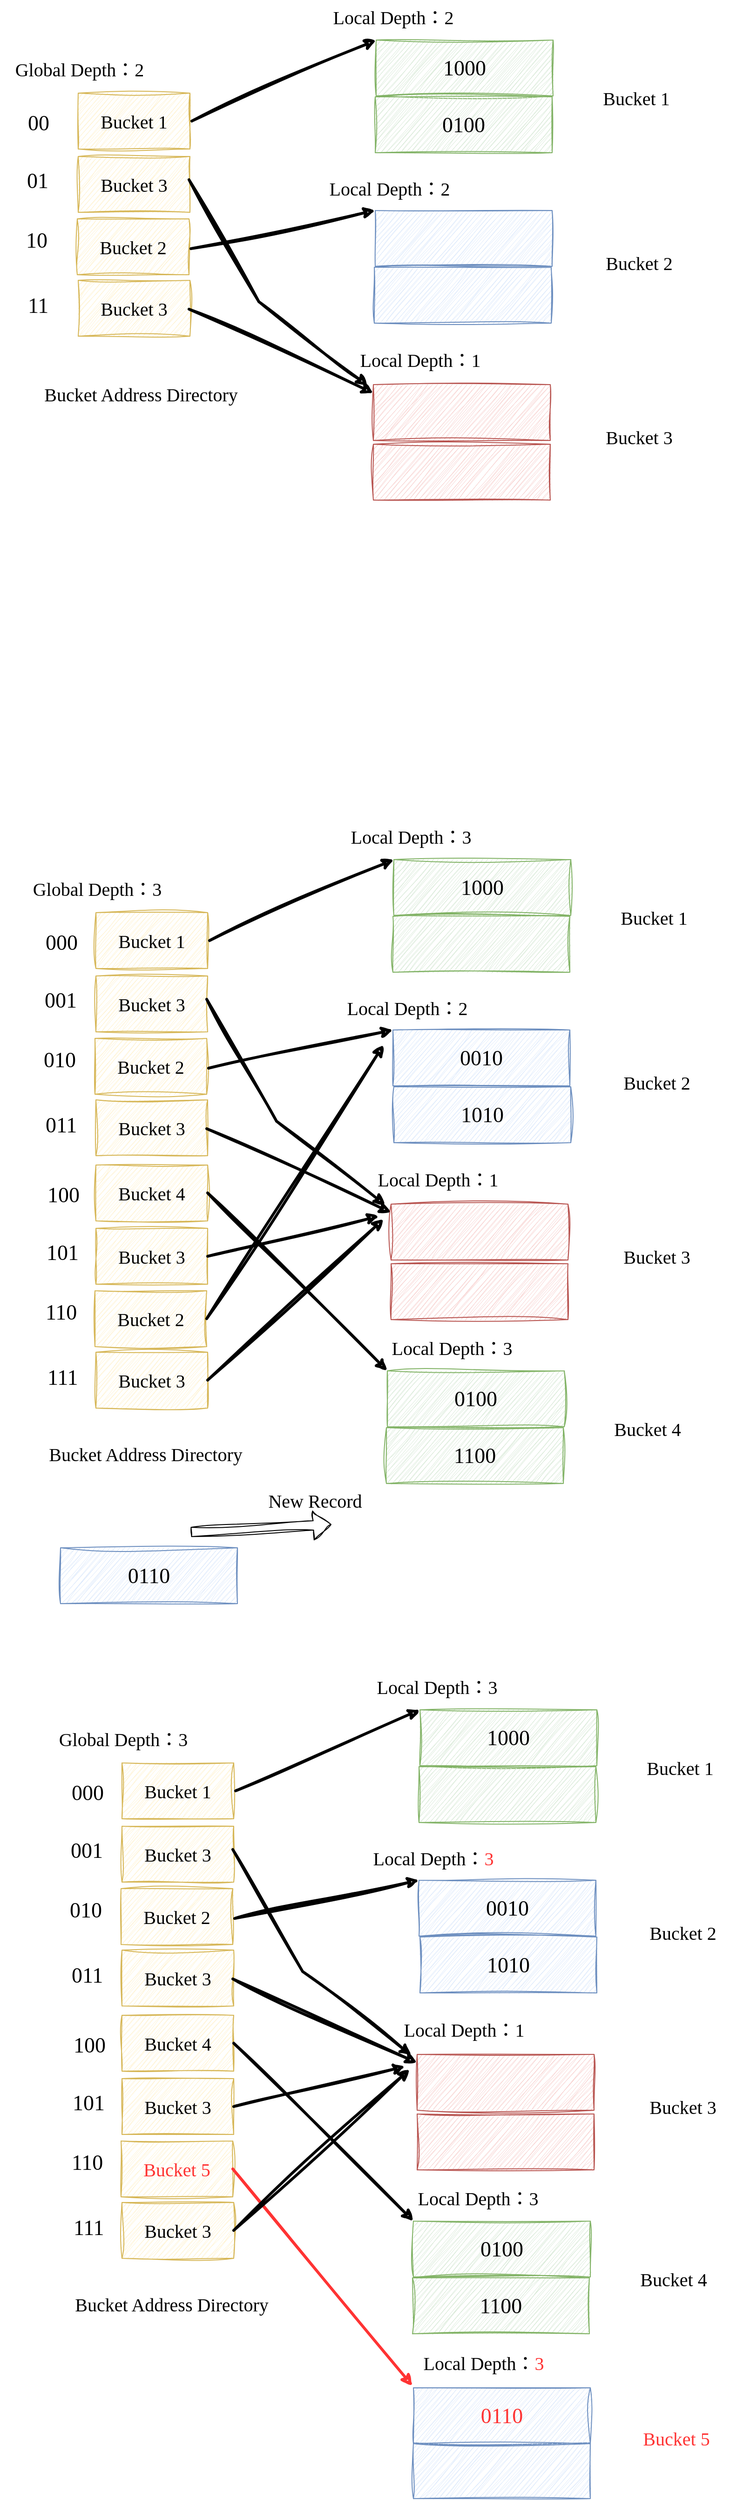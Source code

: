<mxfile version="22.0.8" type="github">
  <diagram name="第 1 页" id="Q8duIhHhUfBPON7KNC7M">
    <mxGraphModel dx="2009" dy="2308" grid="0" gridSize="10" guides="0" tooltips="1" connect="1" arrows="1" fold="1" page="0" pageScale="1" pageWidth="827" pageHeight="1169" math="0" shadow="0">
      <root>
        <mxCell id="0" />
        <mxCell id="1" parent="0" />
        <mxCell id="cExm4EOuze4kh879jA_V-1" value="Bucket 1" style="rounded=0;whiteSpace=wrap;html=1;sketch=1;curveFitting=1;jiggle=2;fontFamily=Comic Sans MS;fillColor=#fff2cc;strokeColor=#d6b656;fontSize=20;" parent="1" vertex="1">
          <mxGeometry x="-701" y="-99" width="120" height="60" as="geometry" />
        </mxCell>
        <mxCell id="cExm4EOuze4kh879jA_V-2" value="Bucket 3" style="rounded=0;whiteSpace=wrap;html=1;sketch=1;curveFitting=1;jiggle=2;fontFamily=Comic Sans MS;fillColor=#fff2cc;strokeColor=#d6b656;fontSize=20;" parent="1" vertex="1">
          <mxGeometry x="-701" y="-31" width="120" height="60" as="geometry" />
        </mxCell>
        <mxCell id="cExm4EOuze4kh879jA_V-3" value="Bucket 2" style="rounded=0;whiteSpace=wrap;html=1;sketch=1;curveFitting=1;jiggle=2;fontFamily=Comic Sans MS;fillColor=#fff2cc;strokeColor=#d6b656;fontSize=20;" parent="1" vertex="1">
          <mxGeometry x="-702" y="36" width="120" height="60" as="geometry" />
        </mxCell>
        <mxCell id="cExm4EOuze4kh879jA_V-7" value="Bucket 3" style="rounded=0;whiteSpace=wrap;html=1;sketch=1;curveFitting=1;jiggle=2;fontFamily=Comic Sans MS;fillColor=#fff2cc;strokeColor=#d6b656;fontSize=20;" parent="1" vertex="1">
          <mxGeometry x="-701" y="102" width="120" height="60" as="geometry" />
        </mxCell>
        <mxCell id="cExm4EOuze4kh879jA_V-8" value="&lt;span style=&quot;font-size: 23px;&quot;&gt;1000&lt;/span&gt;" style="rounded=0;whiteSpace=wrap;html=1;sketch=1;curveFitting=1;jiggle=2;fontFamily=Comic Sans MS;fillColor=#d5e8d4;strokeColor=#82b366;" parent="1" vertex="1">
          <mxGeometry x="-381" y="-156" width="190" height="60" as="geometry" />
        </mxCell>
        <mxCell id="cExm4EOuze4kh879jA_V-9" value="" style="rounded=0;whiteSpace=wrap;html=1;sketch=1;curveFitting=1;jiggle=2;fontFamily=Comic Sans MS;fillColor=#f8cecc;strokeColor=#b85450;" parent="1" vertex="1">
          <mxGeometry x="-384" y="214" width="190" height="60" as="geometry" />
        </mxCell>
        <mxCell id="cExm4EOuze4kh879jA_V-10" value="" style="rounded=0;whiteSpace=wrap;html=1;sketch=1;curveFitting=1;jiggle=2;fontFamily=Comic Sans MS;fillColor=#d5e8d4;strokeColor=#82b366;" parent="1" vertex="1">
          <mxGeometry x="-382" y="-95" width="190" height="60" as="geometry" />
        </mxCell>
        <mxCell id="cExm4EOuze4kh879jA_V-12" value="&lt;font style=&quot;font-size: 23px;&quot;&gt;0010&lt;/font&gt;" style="rounded=0;whiteSpace=wrap;html=1;sketch=1;curveFitting=1;jiggle=2;fontFamily=Comic Sans MS;fillColor=#dae8fc;strokeColor=#6c8ebf;fontSize=23;" parent="1" vertex="1">
          <mxGeometry x="-382" y="27" width="190" height="60" as="geometry" />
        </mxCell>
        <mxCell id="cExm4EOuze4kh879jA_V-13" value="1010" style="rounded=0;whiteSpace=wrap;html=1;sketch=1;curveFitting=1;jiggle=2;fontFamily=Comic Sans MS;fillColor=#dae8fc;strokeColor=#6c8ebf;fontSize=23;" parent="1" vertex="1">
          <mxGeometry x="-381" y="88" width="190" height="60" as="geometry" />
        </mxCell>
        <mxCell id="Nz6cZ3UgfN3enogNb3HP-1" value="&lt;font style=&quot;font-size: 20px;&quot;&gt;Global Depth：3&lt;/font&gt;" style="text;html=1;align=center;verticalAlign=middle;resizable=0;points=[];autosize=1;strokeColor=none;fillColor=none;fontFamily=Comic Sans MS;" vertex="1" parent="1">
          <mxGeometry x="-785" y="-143" width="170" height="36" as="geometry" />
        </mxCell>
        <mxCell id="Nz6cZ3UgfN3enogNb3HP-2" value="" style="rounded=0;whiteSpace=wrap;html=1;sketch=1;curveFitting=1;jiggle=2;fontFamily=Comic Sans MS;fillColor=#f8cecc;strokeColor=#b85450;" vertex="1" parent="1">
          <mxGeometry x="-384" y="278" width="190" height="60" as="geometry" />
        </mxCell>
        <mxCell id="Nz6cZ3UgfN3enogNb3HP-3" value="&lt;font style=&quot;font-size: 20px;&quot;&gt;Local Depth：3&lt;/font&gt;" style="text;html=1;align=center;verticalAlign=middle;resizable=0;points=[];autosize=1;strokeColor=none;fillColor=none;fontFamily=Comic Sans MS;" vertex="1" parent="1">
          <mxGeometry x="-444" y="-199" width="161" height="36" as="geometry" />
        </mxCell>
        <mxCell id="Nz6cZ3UgfN3enogNb3HP-4" value="&lt;font style=&quot;font-size: 20px;&quot;&gt;Local Depth：2&lt;/font&gt;" style="text;html=1;align=center;verticalAlign=middle;resizable=0;points=[];autosize=1;strokeColor=none;fillColor=none;fontFamily=Comic Sans MS;" vertex="1" parent="1">
          <mxGeometry x="-448" y="-15" width="161" height="36" as="geometry" />
        </mxCell>
        <mxCell id="Nz6cZ3UgfN3enogNb3HP-5" value="&lt;font style=&quot;font-size: 20px;&quot;&gt;Local Depth：1&lt;/font&gt;" style="text;html=1;align=center;verticalAlign=middle;resizable=0;points=[];autosize=1;strokeColor=none;fillColor=none;fontFamily=Comic Sans MS;" vertex="1" parent="1">
          <mxGeometry x="-413" y="169" width="158" height="36" as="geometry" />
        </mxCell>
        <mxCell id="Nz6cZ3UgfN3enogNb3HP-6" value="" style="endArrow=classic;html=1;rounded=0;sketch=1;curveFitting=1;jiggle=2;entryX=0;entryY=0;entryDx=0;entryDy=0;strokeWidth=3;" edge="1" parent="1" target="cExm4EOuze4kh879jA_V-8">
          <mxGeometry width="50" height="50" relative="1" as="geometry">
            <mxPoint x="-579" y="-69" as="sourcePoint" />
            <mxPoint x="-430" y="-125" as="targetPoint" />
          </mxGeometry>
        </mxCell>
        <mxCell id="Nz6cZ3UgfN3enogNb3HP-7" value="" style="endArrow=classic;html=1;rounded=0;sketch=1;curveFitting=1;jiggle=2;entryX=-0.032;entryY=0.017;entryDx=0;entryDy=0;strokeWidth=3;entryPerimeter=0;" edge="1" parent="1" target="cExm4EOuze4kh879jA_V-9">
          <mxGeometry width="50" height="50" relative="1" as="geometry">
            <mxPoint x="-582" y="-6" as="sourcePoint" />
            <mxPoint x="-384" y="-93" as="targetPoint" />
            <Array as="points">
              <mxPoint x="-507" y="125" />
            </Array>
          </mxGeometry>
        </mxCell>
        <mxCell id="Nz6cZ3UgfN3enogNb3HP-9" value="" style="endArrow=classic;html=1;rounded=0;sketch=1;curveFitting=1;jiggle=2;entryX=0;entryY=0;entryDx=0;entryDy=0;strokeWidth=3;" edge="1" parent="1" target="cExm4EOuze4kh879jA_V-12">
          <mxGeometry width="50" height="50" relative="1" as="geometry">
            <mxPoint x="-580" y="68" as="sourcePoint" />
            <mxPoint x="-382" y="-19" as="targetPoint" />
          </mxGeometry>
        </mxCell>
        <mxCell id="Nz6cZ3UgfN3enogNb3HP-10" value="" style="endArrow=classic;html=1;rounded=0;sketch=1;curveFitting=1;jiggle=2;strokeWidth=3;entryX=0;entryY=0.15;entryDx=0;entryDy=0;entryPerimeter=0;" edge="1" parent="1" target="cExm4EOuze4kh879jA_V-9">
          <mxGeometry width="50" height="50" relative="1" as="geometry">
            <mxPoint x="-582" y="133" as="sourcePoint" />
            <mxPoint x="-402" y="223" as="targetPoint" />
          </mxGeometry>
        </mxCell>
        <mxCell id="Nz6cZ3UgfN3enogNb3HP-11" value="&lt;font style=&quot;font-size: 20px;&quot;&gt;Bucket 1&lt;/font&gt;" style="text;html=1;align=center;verticalAlign=middle;resizable=0;points=[];autosize=1;strokeColor=none;fillColor=none;fontFamily=Comic Sans MS;" vertex="1" parent="1">
          <mxGeometry x="-151" y="-112" width="97" height="36" as="geometry" />
        </mxCell>
        <mxCell id="Nz6cZ3UgfN3enogNb3HP-12" value="&lt;font style=&quot;font-size: 20px;&quot;&gt;Bucket 2&lt;/font&gt;" style="text;html=1;align=center;verticalAlign=middle;resizable=0;points=[];autosize=1;strokeColor=none;fillColor=none;fontFamily=Comic Sans MS;" vertex="1" parent="1">
          <mxGeometry x="-150" y="65" width="101" height="36" as="geometry" />
        </mxCell>
        <mxCell id="Nz6cZ3UgfN3enogNb3HP-13" value="&lt;font style=&quot;font-size: 20px;&quot;&gt;Bucket 3&lt;/font&gt;" style="text;html=1;align=center;verticalAlign=middle;resizable=0;points=[];autosize=1;strokeColor=none;fillColor=none;fontFamily=Comic Sans MS;" vertex="1" parent="1">
          <mxGeometry x="-150" y="252" width="101" height="36" as="geometry" />
        </mxCell>
        <mxCell id="Nz6cZ3UgfN3enogNb3HP-14" value="&lt;font style=&quot;font-size: 20px;&quot;&gt;Bucket Address Directory&lt;/font&gt;" style="text;html=1;align=center;verticalAlign=middle;resizable=0;points=[];autosize=1;strokeColor=none;fillColor=none;fontFamily=Comic Sans MS;" vertex="1" parent="1">
          <mxGeometry x="-780" y="464" width="263" height="36" as="geometry" />
        </mxCell>
        <mxCell id="Nz6cZ3UgfN3enogNb3HP-16" value="&lt;span style=&quot;color: rgb(0, 0, 0); font-family: &amp;quot;Comic Sans MS&amp;quot;; font-size: 23px; font-style: normal; font-variant-ligatures: normal; font-variant-caps: normal; font-weight: 400; letter-spacing: normal; orphans: 2; text-align: center; text-indent: 0px; text-transform: none; widows: 2; word-spacing: 0px; -webkit-text-stroke-width: 0px; background-color: rgb(255, 255, 255); text-decoration-thickness: initial; text-decoration-style: initial; text-decoration-color: initial; float: none; display: inline !important;&quot;&gt;000&lt;/span&gt;" style="text;whiteSpace=wrap;html=1;" vertex="1" parent="1">
          <mxGeometry x="-757" y="-87" width="56" height="50" as="geometry" />
        </mxCell>
        <mxCell id="Nz6cZ3UgfN3enogNb3HP-17" value="&lt;span style=&quot;color: rgb(0, 0, 0); font-family: &amp;quot;Comic Sans MS&amp;quot;; font-size: 23px; font-style: normal; font-variant-ligatures: normal; font-variant-caps: normal; font-weight: 400; letter-spacing: normal; orphans: 2; text-align: center; text-indent: 0px; text-transform: none; widows: 2; word-spacing: 0px; -webkit-text-stroke-width: 0px; background-color: rgb(255, 255, 255); text-decoration-thickness: initial; text-decoration-style: initial; text-decoration-color: initial; float: none; display: inline !important;&quot;&gt;001&lt;/span&gt;" style="text;whiteSpace=wrap;html=1;" vertex="1" parent="1">
          <mxGeometry x="-758" y="-25" width="52" height="50" as="geometry" />
        </mxCell>
        <mxCell id="Nz6cZ3UgfN3enogNb3HP-18" value="&lt;span style=&quot;color: rgb(0, 0, 0); font-family: &amp;quot;Comic Sans MS&amp;quot;; font-size: 23px; font-style: normal; font-variant-ligatures: normal; font-variant-caps: normal; font-weight: 400; letter-spacing: normal; orphans: 2; text-align: center; text-indent: 0px; text-transform: none; widows: 2; word-spacing: 0px; -webkit-text-stroke-width: 0px; background-color: rgb(255, 255, 255); text-decoration-thickness: initial; text-decoration-style: initial; text-decoration-color: initial; float: none; display: inline !important;&quot;&gt;010&lt;/span&gt;" style="text;whiteSpace=wrap;html=1;" vertex="1" parent="1">
          <mxGeometry x="-759" y="39" width="52" height="50" as="geometry" />
        </mxCell>
        <mxCell id="Nz6cZ3UgfN3enogNb3HP-19" value="&lt;span style=&quot;color: rgb(0, 0, 0); font-family: &amp;quot;Comic Sans MS&amp;quot;; font-size: 23px; font-style: normal; font-variant-ligatures: normal; font-variant-caps: normal; font-weight: 400; letter-spacing: normal; orphans: 2; text-align: center; text-indent: 0px; text-transform: none; widows: 2; word-spacing: 0px; -webkit-text-stroke-width: 0px; background-color: rgb(255, 255, 255); text-decoration-thickness: initial; text-decoration-style: initial; text-decoration-color: initial; float: none; display: inline !important;&quot;&gt;011&lt;/span&gt;" style="text;whiteSpace=wrap;html=1;" vertex="1" parent="1">
          <mxGeometry x="-757" y="109" width="49" height="50" as="geometry" />
        </mxCell>
        <mxCell id="Nz6cZ3UgfN3enogNb3HP-21" value="Bucket 4" style="rounded=0;whiteSpace=wrap;html=1;sketch=1;curveFitting=1;jiggle=2;fontFamily=Comic Sans MS;fillColor=#fff2cc;strokeColor=#d6b656;fontSize=20;" vertex="1" parent="1">
          <mxGeometry x="-701" y="172" width="120" height="60" as="geometry" />
        </mxCell>
        <mxCell id="Nz6cZ3UgfN3enogNb3HP-22" value="Bucket 3" style="rounded=0;whiteSpace=wrap;html=1;sketch=1;curveFitting=1;jiggle=2;fontFamily=Comic Sans MS;fillColor=#fff2cc;strokeColor=#d6b656;fontSize=20;" vertex="1" parent="1">
          <mxGeometry x="-701" y="240" width="120" height="60" as="geometry" />
        </mxCell>
        <mxCell id="Nz6cZ3UgfN3enogNb3HP-23" value="Bucket 2" style="rounded=0;whiteSpace=wrap;html=1;sketch=1;curveFitting=1;jiggle=2;fontFamily=Comic Sans MS;fillColor=#fff2cc;strokeColor=#d6b656;fontSize=20;" vertex="1" parent="1">
          <mxGeometry x="-702" y="307" width="120" height="60" as="geometry" />
        </mxCell>
        <mxCell id="Nz6cZ3UgfN3enogNb3HP-24" value="Bucket 3" style="rounded=0;whiteSpace=wrap;html=1;sketch=1;curveFitting=1;jiggle=2;fontFamily=Comic Sans MS;fillColor=#fff2cc;strokeColor=#d6b656;fontSize=20;" vertex="1" parent="1">
          <mxGeometry x="-701" y="373" width="120" height="60" as="geometry" />
        </mxCell>
        <mxCell id="Nz6cZ3UgfN3enogNb3HP-25" value="&lt;span style=&quot;color: rgb(0, 0, 0); font-family: &amp;quot;Comic Sans MS&amp;quot;; font-size: 23px; font-style: normal; font-variant-ligatures: normal; font-variant-caps: normal; font-weight: 400; letter-spacing: normal; orphans: 2; text-align: center; text-indent: 0px; text-transform: none; widows: 2; word-spacing: 0px; -webkit-text-stroke-width: 0px; background-color: rgb(255, 255, 255); text-decoration-thickness: initial; text-decoration-style: initial; text-decoration-color: initial; float: none; display: inline !important;&quot;&gt;100&lt;/span&gt;" style="text;whiteSpace=wrap;html=1;" vertex="1" parent="1">
          <mxGeometry x="-755" y="184" width="56" height="50" as="geometry" />
        </mxCell>
        <mxCell id="Nz6cZ3UgfN3enogNb3HP-26" value="&lt;span style=&quot;color: rgb(0, 0, 0); font-family: &amp;quot;Comic Sans MS&amp;quot;; font-size: 23px; font-style: normal; font-variant-ligatures: normal; font-variant-caps: normal; font-weight: 400; letter-spacing: normal; orphans: 2; text-align: center; text-indent: 0px; text-transform: none; widows: 2; word-spacing: 0px; -webkit-text-stroke-width: 0px; background-color: rgb(255, 255, 255); text-decoration-thickness: initial; text-decoration-style: initial; text-decoration-color: initial; float: none; display: inline !important;&quot;&gt;101&lt;/span&gt;" style="text;whiteSpace=wrap;html=1;" vertex="1" parent="1">
          <mxGeometry x="-756" y="246" width="52" height="50" as="geometry" />
        </mxCell>
        <mxCell id="Nz6cZ3UgfN3enogNb3HP-27" value="&lt;span style=&quot;color: rgb(0, 0, 0); font-family: &amp;quot;Comic Sans MS&amp;quot;; font-size: 23px; font-style: normal; font-variant-ligatures: normal; font-variant-caps: normal; font-weight: 400; letter-spacing: normal; orphans: 2; text-align: center; text-indent: 0px; text-transform: none; widows: 2; word-spacing: 0px; -webkit-text-stroke-width: 0px; background-color: rgb(255, 255, 255); text-decoration-thickness: initial; text-decoration-style: initial; text-decoration-color: initial; float: none; display: inline !important;&quot;&gt;110&lt;/span&gt;" style="text;whiteSpace=wrap;html=1;" vertex="1" parent="1">
          <mxGeometry x="-757" y="310" width="52" height="50" as="geometry" />
        </mxCell>
        <mxCell id="Nz6cZ3UgfN3enogNb3HP-28" value="&lt;span style=&quot;color: rgb(0, 0, 0); font-family: &amp;quot;Comic Sans MS&amp;quot;; font-size: 23px; font-style: normal; font-variant-ligatures: normal; font-variant-caps: normal; font-weight: 400; letter-spacing: normal; orphans: 2; text-align: center; text-indent: 0px; text-transform: none; widows: 2; word-spacing: 0px; -webkit-text-stroke-width: 0px; background-color: rgb(255, 255, 255); text-decoration-thickness: initial; text-decoration-style: initial; text-decoration-color: initial; float: none; display: inline !important;&quot;&gt;111&lt;/span&gt;" style="text;whiteSpace=wrap;html=1;" vertex="1" parent="1">
          <mxGeometry x="-755" y="380" width="49" height="50" as="geometry" />
        </mxCell>
        <mxCell id="Nz6cZ3UgfN3enogNb3HP-29" value="0100" style="rounded=0;whiteSpace=wrap;html=1;sketch=1;curveFitting=1;jiggle=2;fontFamily=Comic Sans MS;fillColor=#d5e8d4;strokeColor=#82b366;fontSize=23;" vertex="1" parent="1">
          <mxGeometry x="-388" y="393" width="190" height="60" as="geometry" />
        </mxCell>
        <mxCell id="Nz6cZ3UgfN3enogNb3HP-30" value="1100" style="rounded=0;whiteSpace=wrap;html=1;sketch=1;curveFitting=1;jiggle=2;fontFamily=Comic Sans MS;fillColor=#d5e8d4;strokeColor=#82b366;fontSize=23;" vertex="1" parent="1">
          <mxGeometry x="-389" y="454" width="190" height="60" as="geometry" />
        </mxCell>
        <mxCell id="Nz6cZ3UgfN3enogNb3HP-31" value="&lt;font style=&quot;font-size: 20px;&quot;&gt;Local Depth：3&lt;/font&gt;" style="text;html=1;align=center;verticalAlign=middle;resizable=0;points=[];autosize=1;strokeColor=none;fillColor=none;fontFamily=Comic Sans MS;" vertex="1" parent="1">
          <mxGeometry x="-400" y="350" width="161" height="36" as="geometry" />
        </mxCell>
        <mxCell id="Nz6cZ3UgfN3enogNb3HP-32" value="&lt;font style=&quot;font-size: 20px;&quot;&gt;Bucket 4&lt;/font&gt;" style="text;html=1;align=center;verticalAlign=middle;resizable=0;points=[];autosize=1;strokeColor=none;fillColor=none;fontFamily=Comic Sans MS;" vertex="1" parent="1">
          <mxGeometry x="-160" y="437" width="101" height="36" as="geometry" />
        </mxCell>
        <mxCell id="Nz6cZ3UgfN3enogNb3HP-33" value="" style="endArrow=classic;html=1;rounded=0;sketch=1;curveFitting=1;jiggle=2;strokeWidth=3;exitX=1;exitY=0.5;exitDx=0;exitDy=0;" edge="1" parent="1" source="Nz6cZ3UgfN3enogNb3HP-23">
          <mxGeometry width="50" height="50" relative="1" as="geometry">
            <mxPoint x="-570" y="78" as="sourcePoint" />
            <mxPoint x="-392" y="43" as="targetPoint" />
          </mxGeometry>
        </mxCell>
        <mxCell id="Nz6cZ3UgfN3enogNb3HP-34" value="" style="endArrow=classic;html=1;rounded=0;sketch=1;curveFitting=1;jiggle=2;strokeWidth=3;exitX=1;exitY=0.5;exitDx=0;exitDy=0;" edge="1" parent="1" source="Nz6cZ3UgfN3enogNb3HP-24">
          <mxGeometry width="50" height="50" relative="1" as="geometry">
            <mxPoint x="-572" y="143" as="sourcePoint" />
            <mxPoint x="-392" y="230" as="targetPoint" />
          </mxGeometry>
        </mxCell>
        <mxCell id="Nz6cZ3UgfN3enogNb3HP-35" value="" style="endArrow=classic;html=1;rounded=0;sketch=1;curveFitting=1;jiggle=2;strokeWidth=3;exitX=1;exitY=0.5;exitDx=0;exitDy=0;" edge="1" parent="1" source="Nz6cZ3UgfN3enogNb3HP-22">
          <mxGeometry width="50" height="50" relative="1" as="geometry">
            <mxPoint x="-572" y="143" as="sourcePoint" />
            <mxPoint x="-397" y="227" as="targetPoint" />
          </mxGeometry>
        </mxCell>
        <mxCell id="Nz6cZ3UgfN3enogNb3HP-36" value="" style="endArrow=classic;html=1;rounded=0;sketch=1;curveFitting=1;jiggle=2;strokeWidth=3;entryX=0;entryY=0;entryDx=0;entryDy=0;exitX=1;exitY=0.5;exitDx=0;exitDy=0;" edge="1" parent="1" source="Nz6cZ3UgfN3enogNb3HP-21" target="Nz6cZ3UgfN3enogNb3HP-29">
          <mxGeometry width="50" height="50" relative="1" as="geometry">
            <mxPoint x="-578" y="206" as="sourcePoint" />
            <mxPoint x="-380" y="296" as="targetPoint" />
          </mxGeometry>
        </mxCell>
        <mxCell id="Nz6cZ3UgfN3enogNb3HP-37" value="Bucket 1" style="rounded=0;whiteSpace=wrap;html=1;sketch=1;curveFitting=1;jiggle=2;fontFamily=Comic Sans MS;fillColor=#fff2cc;strokeColor=#d6b656;fontSize=20;" vertex="1" parent="1">
          <mxGeometry x="-720" y="-979" width="120" height="60" as="geometry" />
        </mxCell>
        <mxCell id="Nz6cZ3UgfN3enogNb3HP-38" value="Bucket 3" style="rounded=0;whiteSpace=wrap;html=1;sketch=1;curveFitting=1;jiggle=2;fontFamily=Comic Sans MS;fillColor=#fff2cc;strokeColor=#d6b656;fontSize=20;" vertex="1" parent="1">
          <mxGeometry x="-720" y="-911" width="120" height="60" as="geometry" />
        </mxCell>
        <mxCell id="Nz6cZ3UgfN3enogNb3HP-39" value="Bucket 2" style="rounded=0;whiteSpace=wrap;html=1;sketch=1;curveFitting=1;jiggle=2;fontFamily=Comic Sans MS;fillColor=#fff2cc;strokeColor=#d6b656;fontSize=20;" vertex="1" parent="1">
          <mxGeometry x="-721" y="-844" width="120" height="60" as="geometry" />
        </mxCell>
        <mxCell id="Nz6cZ3UgfN3enogNb3HP-40" value="Bucket 3" style="rounded=0;whiteSpace=wrap;html=1;sketch=1;curveFitting=1;jiggle=2;fontFamily=Comic Sans MS;fillColor=#fff2cc;strokeColor=#d6b656;fontSize=20;" vertex="1" parent="1">
          <mxGeometry x="-720" y="-778" width="120" height="60" as="geometry" />
        </mxCell>
        <mxCell id="Nz6cZ3UgfN3enogNb3HP-41" value="&lt;span style=&quot;font-size: 23px;&quot;&gt;1000&lt;/span&gt;" style="rounded=0;whiteSpace=wrap;html=1;sketch=1;curveFitting=1;jiggle=2;fontFamily=Comic Sans MS;fillColor=#d5e8d4;strokeColor=#82b366;" vertex="1" parent="1">
          <mxGeometry x="-400" y="-1036" width="190" height="60" as="geometry" />
        </mxCell>
        <mxCell id="Nz6cZ3UgfN3enogNb3HP-42" value="" style="rounded=0;whiteSpace=wrap;html=1;sketch=1;curveFitting=1;jiggle=2;fontFamily=Comic Sans MS;fillColor=#f8cecc;strokeColor=#b85450;" vertex="1" parent="1">
          <mxGeometry x="-403" y="-666" width="190" height="60" as="geometry" />
        </mxCell>
        <mxCell id="Nz6cZ3UgfN3enogNb3HP-43" value="&lt;font style=&quot;font-size: 23px;&quot;&gt;0100&lt;/font&gt;" style="rounded=0;whiteSpace=wrap;html=1;sketch=1;curveFitting=1;jiggle=2;fontFamily=Comic Sans MS;fillColor=#d5e8d4;strokeColor=#82b366;" vertex="1" parent="1">
          <mxGeometry x="-401" y="-975" width="190" height="60" as="geometry" />
        </mxCell>
        <mxCell id="Nz6cZ3UgfN3enogNb3HP-44" value="" style="rounded=0;whiteSpace=wrap;html=1;sketch=1;curveFitting=1;jiggle=2;fontFamily=Comic Sans MS;fillColor=#dae8fc;strokeColor=#6c8ebf;" vertex="1" parent="1">
          <mxGeometry x="-401" y="-853" width="190" height="60" as="geometry" />
        </mxCell>
        <mxCell id="Nz6cZ3UgfN3enogNb3HP-45" value="" style="rounded=0;whiteSpace=wrap;html=1;sketch=1;curveFitting=1;jiggle=2;fontFamily=Comic Sans MS;fillColor=#dae8fc;strokeColor=#6c8ebf;" vertex="1" parent="1">
          <mxGeometry x="-402" y="-792" width="190" height="60" as="geometry" />
        </mxCell>
        <mxCell id="Nz6cZ3UgfN3enogNb3HP-46" value="&lt;font style=&quot;font-size: 20px;&quot;&gt;Global Depth：2&lt;/font&gt;" style="text;html=1;align=center;verticalAlign=middle;resizable=0;points=[];autosize=1;strokeColor=none;fillColor=none;fontFamily=Comic Sans MS;" vertex="1" parent="1">
          <mxGeometry x="-804" y="-1023" width="170" height="36" as="geometry" />
        </mxCell>
        <mxCell id="Nz6cZ3UgfN3enogNb3HP-47" value="" style="rounded=0;whiteSpace=wrap;html=1;sketch=1;curveFitting=1;jiggle=2;fontFamily=Comic Sans MS;fillColor=#f8cecc;strokeColor=#b85450;" vertex="1" parent="1">
          <mxGeometry x="-403" y="-602" width="190" height="60" as="geometry" />
        </mxCell>
        <mxCell id="Nz6cZ3UgfN3enogNb3HP-48" value="&lt;font style=&quot;font-size: 20px;&quot;&gt;Local Depth：2&lt;/font&gt;" style="text;html=1;align=center;verticalAlign=middle;resizable=0;points=[];autosize=1;strokeColor=none;fillColor=none;fontFamily=Comic Sans MS;" vertex="1" parent="1">
          <mxGeometry x="-463" y="-1079" width="161" height="36" as="geometry" />
        </mxCell>
        <mxCell id="Nz6cZ3UgfN3enogNb3HP-49" value="&lt;font style=&quot;font-size: 20px;&quot;&gt;Local Depth：2&lt;/font&gt;" style="text;html=1;align=center;verticalAlign=middle;resizable=0;points=[];autosize=1;strokeColor=none;fillColor=none;fontFamily=Comic Sans MS;" vertex="1" parent="1">
          <mxGeometry x="-467" y="-895" width="161" height="36" as="geometry" />
        </mxCell>
        <mxCell id="Nz6cZ3UgfN3enogNb3HP-50" value="&lt;font style=&quot;font-size: 20px;&quot;&gt;Local Depth：1&lt;/font&gt;" style="text;html=1;align=center;verticalAlign=middle;resizable=0;points=[];autosize=1;strokeColor=none;fillColor=none;fontFamily=Comic Sans MS;" vertex="1" parent="1">
          <mxGeometry x="-432" y="-711" width="158" height="36" as="geometry" />
        </mxCell>
        <mxCell id="Nz6cZ3UgfN3enogNb3HP-51" value="" style="endArrow=classic;html=1;rounded=0;sketch=1;curveFitting=1;jiggle=2;entryX=0;entryY=0;entryDx=0;entryDy=0;strokeWidth=3;" edge="1" parent="1" target="Nz6cZ3UgfN3enogNb3HP-41">
          <mxGeometry width="50" height="50" relative="1" as="geometry">
            <mxPoint x="-598" y="-949" as="sourcePoint" />
            <mxPoint x="-449" y="-1005" as="targetPoint" />
          </mxGeometry>
        </mxCell>
        <mxCell id="Nz6cZ3UgfN3enogNb3HP-52" value="" style="endArrow=classic;html=1;rounded=0;sketch=1;curveFitting=1;jiggle=2;entryX=-0.032;entryY=0.017;entryDx=0;entryDy=0;strokeWidth=3;entryPerimeter=0;" edge="1" parent="1" target="Nz6cZ3UgfN3enogNb3HP-42">
          <mxGeometry width="50" height="50" relative="1" as="geometry">
            <mxPoint x="-601" y="-886" as="sourcePoint" />
            <mxPoint x="-403" y="-973" as="targetPoint" />
            <Array as="points">
              <mxPoint x="-526" y="-755" />
            </Array>
          </mxGeometry>
        </mxCell>
        <mxCell id="Nz6cZ3UgfN3enogNb3HP-53" value="" style="endArrow=classic;html=1;rounded=0;sketch=1;curveFitting=1;jiggle=2;entryX=0;entryY=0;entryDx=0;entryDy=0;strokeWidth=3;" edge="1" parent="1" target="Nz6cZ3UgfN3enogNb3HP-44">
          <mxGeometry width="50" height="50" relative="1" as="geometry">
            <mxPoint x="-599" y="-812" as="sourcePoint" />
            <mxPoint x="-401" y="-899" as="targetPoint" />
          </mxGeometry>
        </mxCell>
        <mxCell id="Nz6cZ3UgfN3enogNb3HP-54" value="" style="endArrow=classic;html=1;rounded=0;sketch=1;curveFitting=1;jiggle=2;strokeWidth=3;entryX=0;entryY=0.15;entryDx=0;entryDy=0;entryPerimeter=0;" edge="1" parent="1" target="Nz6cZ3UgfN3enogNb3HP-42">
          <mxGeometry width="50" height="50" relative="1" as="geometry">
            <mxPoint x="-601" y="-747" as="sourcePoint" />
            <mxPoint x="-421" y="-657" as="targetPoint" />
          </mxGeometry>
        </mxCell>
        <mxCell id="Nz6cZ3UgfN3enogNb3HP-55" value="&lt;font style=&quot;font-size: 20px;&quot;&gt;Bucket 1&lt;/font&gt;" style="text;html=1;align=center;verticalAlign=middle;resizable=0;points=[];autosize=1;strokeColor=none;fillColor=none;fontFamily=Comic Sans MS;" vertex="1" parent="1">
          <mxGeometry x="-170" y="-992" width="97" height="36" as="geometry" />
        </mxCell>
        <mxCell id="Nz6cZ3UgfN3enogNb3HP-56" value="&lt;font style=&quot;font-size: 20px;&quot;&gt;Bucket 2&lt;/font&gt;" style="text;html=1;align=center;verticalAlign=middle;resizable=0;points=[];autosize=1;strokeColor=none;fillColor=none;fontFamily=Comic Sans MS;" vertex="1" parent="1">
          <mxGeometry x="-169" y="-815" width="101" height="36" as="geometry" />
        </mxCell>
        <mxCell id="Nz6cZ3UgfN3enogNb3HP-57" value="&lt;font style=&quot;font-size: 20px;&quot;&gt;Bucket 3&lt;/font&gt;" style="text;html=1;align=center;verticalAlign=middle;resizable=0;points=[];autosize=1;strokeColor=none;fillColor=none;fontFamily=Comic Sans MS;" vertex="1" parent="1">
          <mxGeometry x="-169" y="-628" width="101" height="36" as="geometry" />
        </mxCell>
        <mxCell id="Nz6cZ3UgfN3enogNb3HP-58" value="&lt;font style=&quot;font-size: 20px;&quot;&gt;Bucket Address Directory&lt;/font&gt;" style="text;html=1;align=center;verticalAlign=middle;resizable=0;points=[];autosize=1;strokeColor=none;fillColor=none;fontFamily=Comic Sans MS;" vertex="1" parent="1">
          <mxGeometry x="-785" y="-674" width="263" height="36" as="geometry" />
        </mxCell>
        <mxCell id="Nz6cZ3UgfN3enogNb3HP-59" value="&lt;span style=&quot;color: rgb(0, 0, 0); font-family: &amp;quot;Comic Sans MS&amp;quot;; font-size: 23px; font-style: normal; font-variant-ligatures: normal; font-variant-caps: normal; font-weight: 400; letter-spacing: normal; orphans: 2; text-align: center; text-indent: 0px; text-transform: none; widows: 2; word-spacing: 0px; -webkit-text-stroke-width: 0px; background-color: rgb(255, 255, 255); text-decoration-thickness: initial; text-decoration-style: initial; text-decoration-color: initial; float: none; display: inline !important;&quot;&gt;00&lt;/span&gt;" style="text;whiteSpace=wrap;html=1;" vertex="1" parent="1">
          <mxGeometry x="-776" y="-967" width="56" height="50" as="geometry" />
        </mxCell>
        <mxCell id="Nz6cZ3UgfN3enogNb3HP-60" value="&lt;span style=&quot;color: rgb(0, 0, 0); font-family: &amp;quot;Comic Sans MS&amp;quot;; font-size: 23px; font-style: normal; font-variant-ligatures: normal; font-variant-caps: normal; font-weight: 400; letter-spacing: normal; orphans: 2; text-align: center; text-indent: 0px; text-transform: none; widows: 2; word-spacing: 0px; -webkit-text-stroke-width: 0px; background-color: rgb(255, 255, 255); text-decoration-thickness: initial; text-decoration-style: initial; text-decoration-color: initial; float: none; display: inline !important;&quot;&gt;01&lt;/span&gt;" style="text;whiteSpace=wrap;html=1;" vertex="1" parent="1">
          <mxGeometry x="-777" y="-905" width="52" height="50" as="geometry" />
        </mxCell>
        <mxCell id="Nz6cZ3UgfN3enogNb3HP-61" value="&lt;span style=&quot;color: rgb(0, 0, 0); font-family: &amp;quot;Comic Sans MS&amp;quot;; font-size: 23px; font-style: normal; font-variant-ligatures: normal; font-variant-caps: normal; font-weight: 400; letter-spacing: normal; orphans: 2; text-align: center; text-indent: 0px; text-transform: none; widows: 2; word-spacing: 0px; -webkit-text-stroke-width: 0px; background-color: rgb(255, 255, 255); text-decoration-thickness: initial; text-decoration-style: initial; text-decoration-color: initial; float: none; display: inline !important;&quot;&gt;10&lt;/span&gt;" style="text;whiteSpace=wrap;html=1;" vertex="1" parent="1">
          <mxGeometry x="-778" y="-841" width="52" height="50" as="geometry" />
        </mxCell>
        <mxCell id="Nz6cZ3UgfN3enogNb3HP-62" value="&lt;span style=&quot;color: rgb(0, 0, 0); font-family: &amp;quot;Comic Sans MS&amp;quot;; font-size: 23px; font-style: normal; font-variant-ligatures: normal; font-variant-caps: normal; font-weight: 400; letter-spacing: normal; orphans: 2; text-align: center; text-indent: 0px; text-transform: none; widows: 2; word-spacing: 0px; -webkit-text-stroke-width: 0px; background-color: rgb(255, 255, 255); text-decoration-thickness: initial; text-decoration-style: initial; text-decoration-color: initial; float: none; display: inline !important;&quot;&gt;11&lt;/span&gt;" style="text;whiteSpace=wrap;html=1;" vertex="1" parent="1">
          <mxGeometry x="-776" y="-771" width="49" height="50" as="geometry" />
        </mxCell>
        <mxCell id="Nz6cZ3UgfN3enogNb3HP-79" value="0110" style="rounded=0;whiteSpace=wrap;html=1;sketch=1;curveFitting=1;jiggle=2;fontFamily=Comic Sans MS;fillColor=#dae8fc;strokeColor=#6c8ebf;fontSize=23;" vertex="1" parent="1">
          <mxGeometry x="-739" y="583" width="190" height="60" as="geometry" />
        </mxCell>
        <mxCell id="Nz6cZ3UgfN3enogNb3HP-80" value="" style="shape=flexArrow;endArrow=classic;html=1;rounded=0;sketch=1;curveFitting=1;jiggle=2;" edge="1" parent="1">
          <mxGeometry width="50" height="50" relative="1" as="geometry">
            <mxPoint x="-599" y="566" as="sourcePoint" />
            <mxPoint x="-448" y="558" as="targetPoint" />
          </mxGeometry>
        </mxCell>
        <mxCell id="Nz6cZ3UgfN3enogNb3HP-81" value="&lt;font style=&quot;font-size: 20px;&quot;&gt;New Record&lt;/font&gt;" style="text;html=1;align=center;verticalAlign=middle;resizable=0;points=[];autosize=1;strokeColor=none;fillColor=none;fontFamily=Comic Sans MS;" vertex="1" parent="1">
          <mxGeometry x="-531" y="514" width="130" height="36" as="geometry" />
        </mxCell>
        <mxCell id="Nz6cZ3UgfN3enogNb3HP-82" value="Bucket 1" style="rounded=0;whiteSpace=wrap;html=1;sketch=1;curveFitting=1;jiggle=2;fontFamily=Comic Sans MS;fillColor=#fff2cc;strokeColor=#d6b656;fontSize=20;" vertex="1" parent="1">
          <mxGeometry x="-673" y="814" width="120" height="60" as="geometry" />
        </mxCell>
        <mxCell id="Nz6cZ3UgfN3enogNb3HP-83" value="Bucket 3" style="rounded=0;whiteSpace=wrap;html=1;sketch=1;curveFitting=1;jiggle=2;fontFamily=Comic Sans MS;fillColor=#fff2cc;strokeColor=#d6b656;fontSize=20;" vertex="1" parent="1">
          <mxGeometry x="-673" y="882" width="120" height="60" as="geometry" />
        </mxCell>
        <mxCell id="Nz6cZ3UgfN3enogNb3HP-84" value="Bucket 2" style="rounded=0;whiteSpace=wrap;html=1;sketch=1;curveFitting=1;jiggle=2;fontFamily=Comic Sans MS;fillColor=#fff2cc;strokeColor=#d6b656;fontSize=20;" vertex="1" parent="1">
          <mxGeometry x="-674" y="949" width="120" height="60" as="geometry" />
        </mxCell>
        <mxCell id="Nz6cZ3UgfN3enogNb3HP-85" value="Bucket 3" style="rounded=0;whiteSpace=wrap;html=1;sketch=1;curveFitting=1;jiggle=2;fontFamily=Comic Sans MS;fillColor=#fff2cc;strokeColor=#d6b656;fontSize=20;" vertex="1" parent="1">
          <mxGeometry x="-673" y="1015" width="120" height="60" as="geometry" />
        </mxCell>
        <mxCell id="Nz6cZ3UgfN3enogNb3HP-86" value="&lt;span style=&quot;font-size: 23px;&quot;&gt;1000&lt;/span&gt;" style="rounded=0;whiteSpace=wrap;html=1;sketch=1;curveFitting=1;jiggle=2;fontFamily=Comic Sans MS;fillColor=#d5e8d4;strokeColor=#82b366;" vertex="1" parent="1">
          <mxGeometry x="-353" y="757" width="190" height="60" as="geometry" />
        </mxCell>
        <mxCell id="Nz6cZ3UgfN3enogNb3HP-87" value="" style="rounded=0;whiteSpace=wrap;html=1;sketch=1;curveFitting=1;jiggle=2;fontFamily=Comic Sans MS;fillColor=#f8cecc;strokeColor=#b85450;" vertex="1" parent="1">
          <mxGeometry x="-356" y="1127" width="190" height="60" as="geometry" />
        </mxCell>
        <mxCell id="Nz6cZ3UgfN3enogNb3HP-88" value="" style="rounded=0;whiteSpace=wrap;html=1;sketch=1;curveFitting=1;jiggle=2;fontFamily=Comic Sans MS;fillColor=#d5e8d4;strokeColor=#82b366;" vertex="1" parent="1">
          <mxGeometry x="-354" y="818" width="190" height="60" as="geometry" />
        </mxCell>
        <mxCell id="Nz6cZ3UgfN3enogNb3HP-89" value="&lt;font style=&quot;font-size: 23px;&quot;&gt;0010&lt;/font&gt;" style="rounded=0;whiteSpace=wrap;html=1;sketch=1;curveFitting=1;jiggle=2;fontFamily=Comic Sans MS;fillColor=#dae8fc;strokeColor=#6c8ebf;fontSize=23;" vertex="1" parent="1">
          <mxGeometry x="-354" y="940" width="190" height="60" as="geometry" />
        </mxCell>
        <mxCell id="Nz6cZ3UgfN3enogNb3HP-90" value="1010" style="rounded=0;whiteSpace=wrap;html=1;sketch=1;curveFitting=1;jiggle=2;fontFamily=Comic Sans MS;fillColor=#dae8fc;strokeColor=#6c8ebf;fontSize=23;" vertex="1" parent="1">
          <mxGeometry x="-353" y="1001" width="190" height="60" as="geometry" />
        </mxCell>
        <mxCell id="Nz6cZ3UgfN3enogNb3HP-91" value="&lt;font style=&quot;font-size: 20px;&quot;&gt;Global Depth：3&lt;/font&gt;" style="text;html=1;align=center;verticalAlign=middle;resizable=0;points=[];autosize=1;strokeColor=none;fillColor=none;fontFamily=Comic Sans MS;" vertex="1" parent="1">
          <mxGeometry x="-757" y="770" width="170" height="36" as="geometry" />
        </mxCell>
        <mxCell id="Nz6cZ3UgfN3enogNb3HP-92" value="" style="rounded=0;whiteSpace=wrap;html=1;sketch=1;curveFitting=1;jiggle=2;fontFamily=Comic Sans MS;fillColor=#f8cecc;strokeColor=#b85450;" vertex="1" parent="1">
          <mxGeometry x="-356" y="1191" width="190" height="60" as="geometry" />
        </mxCell>
        <mxCell id="Nz6cZ3UgfN3enogNb3HP-93" value="&lt;font style=&quot;font-size: 20px;&quot;&gt;Local Depth：3&lt;/font&gt;" style="text;html=1;align=center;verticalAlign=middle;resizable=0;points=[];autosize=1;strokeColor=none;fillColor=none;fontFamily=Comic Sans MS;" vertex="1" parent="1">
          <mxGeometry x="-416" y="714" width="161" height="36" as="geometry" />
        </mxCell>
        <mxCell id="Nz6cZ3UgfN3enogNb3HP-94" value="&lt;font style=&quot;font-size: 20px;&quot;&gt;Local Depth：&lt;font color=&quot;#ff3333&quot;&gt;3&lt;/font&gt;&lt;/font&gt;" style="text;html=1;align=center;verticalAlign=middle;resizable=0;points=[];autosize=1;strokeColor=none;fillColor=none;fontFamily=Comic Sans MS;" vertex="1" parent="1">
          <mxGeometry x="-420" y="898" width="161" height="36" as="geometry" />
        </mxCell>
        <mxCell id="Nz6cZ3UgfN3enogNb3HP-95" value="&lt;font style=&quot;font-size: 20px;&quot;&gt;Local Depth：1&lt;/font&gt;" style="text;html=1;align=center;verticalAlign=middle;resizable=0;points=[];autosize=1;strokeColor=none;fillColor=none;fontFamily=Comic Sans MS;" vertex="1" parent="1">
          <mxGeometry x="-385" y="1082" width="158" height="36" as="geometry" />
        </mxCell>
        <mxCell id="Nz6cZ3UgfN3enogNb3HP-96" value="" style="endArrow=classic;html=1;rounded=0;sketch=1;curveFitting=1;jiggle=2;entryX=0;entryY=0;entryDx=0;entryDy=0;strokeWidth=3;" edge="1" parent="1" target="Nz6cZ3UgfN3enogNb3HP-86">
          <mxGeometry width="50" height="50" relative="1" as="geometry">
            <mxPoint x="-551" y="844" as="sourcePoint" />
            <mxPoint x="-402" y="788" as="targetPoint" />
          </mxGeometry>
        </mxCell>
        <mxCell id="Nz6cZ3UgfN3enogNb3HP-97" value="" style="endArrow=classic;html=1;rounded=0;sketch=1;curveFitting=1;jiggle=2;entryX=-0.032;entryY=0.017;entryDx=0;entryDy=0;strokeWidth=3;entryPerimeter=0;" edge="1" parent="1" target="Nz6cZ3UgfN3enogNb3HP-87">
          <mxGeometry width="50" height="50" relative="1" as="geometry">
            <mxPoint x="-554" y="907" as="sourcePoint" />
            <mxPoint x="-356" y="820" as="targetPoint" />
            <Array as="points">
              <mxPoint x="-479" y="1038" />
            </Array>
          </mxGeometry>
        </mxCell>
        <mxCell id="Nz6cZ3UgfN3enogNb3HP-98" value="" style="endArrow=classic;html=1;rounded=0;sketch=1;curveFitting=1;jiggle=2;entryX=0;entryY=0;entryDx=0;entryDy=0;strokeWidth=3;" edge="1" parent="1" target="Nz6cZ3UgfN3enogNb3HP-89">
          <mxGeometry width="50" height="50" relative="1" as="geometry">
            <mxPoint x="-552" y="981" as="sourcePoint" />
            <mxPoint x="-354" y="894" as="targetPoint" />
          </mxGeometry>
        </mxCell>
        <mxCell id="Nz6cZ3UgfN3enogNb3HP-99" value="" style="endArrow=classic;html=1;rounded=0;sketch=1;curveFitting=1;jiggle=2;strokeWidth=3;entryX=0;entryY=0.15;entryDx=0;entryDy=0;entryPerimeter=0;" edge="1" parent="1" target="Nz6cZ3UgfN3enogNb3HP-87">
          <mxGeometry width="50" height="50" relative="1" as="geometry">
            <mxPoint x="-554" y="1046" as="sourcePoint" />
            <mxPoint x="-374" y="1136" as="targetPoint" />
          </mxGeometry>
        </mxCell>
        <mxCell id="Nz6cZ3UgfN3enogNb3HP-100" value="&lt;font style=&quot;font-size: 20px;&quot;&gt;Bucket 1&lt;/font&gt;" style="text;html=1;align=center;verticalAlign=middle;resizable=0;points=[];autosize=1;strokeColor=none;fillColor=none;fontFamily=Comic Sans MS;" vertex="1" parent="1">
          <mxGeometry x="-123" y="801" width="97" height="36" as="geometry" />
        </mxCell>
        <mxCell id="Nz6cZ3UgfN3enogNb3HP-101" value="&lt;font style=&quot;font-size: 20px;&quot;&gt;Bucket 2&lt;/font&gt;" style="text;html=1;align=center;verticalAlign=middle;resizable=0;points=[];autosize=1;strokeColor=none;fillColor=none;fontFamily=Comic Sans MS;" vertex="1" parent="1">
          <mxGeometry x="-122" y="978" width="101" height="36" as="geometry" />
        </mxCell>
        <mxCell id="Nz6cZ3UgfN3enogNb3HP-102" value="&lt;font style=&quot;font-size: 20px;&quot;&gt;Bucket 3&lt;/font&gt;" style="text;html=1;align=center;verticalAlign=middle;resizable=0;points=[];autosize=1;strokeColor=none;fillColor=none;fontFamily=Comic Sans MS;" vertex="1" parent="1">
          <mxGeometry x="-122" y="1165" width="101" height="36" as="geometry" />
        </mxCell>
        <mxCell id="Nz6cZ3UgfN3enogNb3HP-103" value="&lt;font style=&quot;font-size: 20px;&quot;&gt;Bucket Address Directory&lt;/font&gt;" style="text;html=1;align=center;verticalAlign=middle;resizable=0;points=[];autosize=1;strokeColor=none;fillColor=none;fontFamily=Comic Sans MS;" vertex="1" parent="1">
          <mxGeometry x="-752" y="1377" width="263" height="36" as="geometry" />
        </mxCell>
        <mxCell id="Nz6cZ3UgfN3enogNb3HP-104" value="&lt;span style=&quot;color: rgb(0, 0, 0); font-family: &amp;quot;Comic Sans MS&amp;quot;; font-size: 23px; font-style: normal; font-variant-ligatures: normal; font-variant-caps: normal; font-weight: 400; letter-spacing: normal; orphans: 2; text-align: center; text-indent: 0px; text-transform: none; widows: 2; word-spacing: 0px; -webkit-text-stroke-width: 0px; background-color: rgb(255, 255, 255); text-decoration-thickness: initial; text-decoration-style: initial; text-decoration-color: initial; float: none; display: inline !important;&quot;&gt;000&lt;/span&gt;" style="text;whiteSpace=wrap;html=1;" vertex="1" parent="1">
          <mxGeometry x="-729" y="826" width="56" height="50" as="geometry" />
        </mxCell>
        <mxCell id="Nz6cZ3UgfN3enogNb3HP-105" value="&lt;span style=&quot;color: rgb(0, 0, 0); font-family: &amp;quot;Comic Sans MS&amp;quot;; font-size: 23px; font-style: normal; font-variant-ligatures: normal; font-variant-caps: normal; font-weight: 400; letter-spacing: normal; orphans: 2; text-align: center; text-indent: 0px; text-transform: none; widows: 2; word-spacing: 0px; -webkit-text-stroke-width: 0px; background-color: rgb(255, 255, 255); text-decoration-thickness: initial; text-decoration-style: initial; text-decoration-color: initial; float: none; display: inline !important;&quot;&gt;001&lt;/span&gt;" style="text;whiteSpace=wrap;html=1;" vertex="1" parent="1">
          <mxGeometry x="-730" y="888" width="52" height="50" as="geometry" />
        </mxCell>
        <mxCell id="Nz6cZ3UgfN3enogNb3HP-106" value="&lt;span style=&quot;color: rgb(0, 0, 0); font-family: &amp;quot;Comic Sans MS&amp;quot;; font-size: 23px; font-style: normal; font-variant-ligatures: normal; font-variant-caps: normal; font-weight: 400; letter-spacing: normal; orphans: 2; text-align: center; text-indent: 0px; text-transform: none; widows: 2; word-spacing: 0px; -webkit-text-stroke-width: 0px; background-color: rgb(255, 255, 255); text-decoration-thickness: initial; text-decoration-style: initial; text-decoration-color: initial; float: none; display: inline !important;&quot;&gt;010&lt;/span&gt;" style="text;whiteSpace=wrap;html=1;" vertex="1" parent="1">
          <mxGeometry x="-731" y="952" width="52" height="50" as="geometry" />
        </mxCell>
        <mxCell id="Nz6cZ3UgfN3enogNb3HP-107" value="&lt;span style=&quot;color: rgb(0, 0, 0); font-family: &amp;quot;Comic Sans MS&amp;quot;; font-size: 23px; font-style: normal; font-variant-ligatures: normal; font-variant-caps: normal; font-weight: 400; letter-spacing: normal; orphans: 2; text-align: center; text-indent: 0px; text-transform: none; widows: 2; word-spacing: 0px; -webkit-text-stroke-width: 0px; background-color: rgb(255, 255, 255); text-decoration-thickness: initial; text-decoration-style: initial; text-decoration-color: initial; float: none; display: inline !important;&quot;&gt;011&lt;/span&gt;" style="text;whiteSpace=wrap;html=1;" vertex="1" parent="1">
          <mxGeometry x="-729" y="1022" width="49" height="50" as="geometry" />
        </mxCell>
        <mxCell id="Nz6cZ3UgfN3enogNb3HP-108" value="Bucket 4" style="rounded=0;whiteSpace=wrap;html=1;sketch=1;curveFitting=1;jiggle=2;fontFamily=Comic Sans MS;fillColor=#fff2cc;strokeColor=#d6b656;fontSize=20;" vertex="1" parent="1">
          <mxGeometry x="-673" y="1085" width="120" height="60" as="geometry" />
        </mxCell>
        <mxCell id="Nz6cZ3UgfN3enogNb3HP-109" value="Bucket 3" style="rounded=0;whiteSpace=wrap;html=1;sketch=1;curveFitting=1;jiggle=2;fontFamily=Comic Sans MS;fillColor=#fff2cc;strokeColor=#d6b656;fontSize=20;" vertex="1" parent="1">
          <mxGeometry x="-673" y="1153" width="120" height="60" as="geometry" />
        </mxCell>
        <mxCell id="Nz6cZ3UgfN3enogNb3HP-110" value="&lt;font color=&quot;#ff3333&quot;&gt;Bucket 5&lt;/font&gt;" style="rounded=0;whiteSpace=wrap;html=1;sketch=1;curveFitting=1;jiggle=2;fontFamily=Comic Sans MS;fillColor=#fff2cc;strokeColor=#d6b656;fontSize=20;" vertex="1" parent="1">
          <mxGeometry x="-674" y="1220" width="120" height="60" as="geometry" />
        </mxCell>
        <mxCell id="Nz6cZ3UgfN3enogNb3HP-111" value="Bucket 3" style="rounded=0;whiteSpace=wrap;html=1;sketch=1;curveFitting=1;jiggle=2;fontFamily=Comic Sans MS;fillColor=#fff2cc;strokeColor=#d6b656;fontSize=20;" vertex="1" parent="1">
          <mxGeometry x="-673" y="1286" width="120" height="60" as="geometry" />
        </mxCell>
        <mxCell id="Nz6cZ3UgfN3enogNb3HP-112" value="&lt;span style=&quot;color: rgb(0, 0, 0); font-family: &amp;quot;Comic Sans MS&amp;quot;; font-size: 23px; font-style: normal; font-variant-ligatures: normal; font-variant-caps: normal; font-weight: 400; letter-spacing: normal; orphans: 2; text-align: center; text-indent: 0px; text-transform: none; widows: 2; word-spacing: 0px; -webkit-text-stroke-width: 0px; background-color: rgb(255, 255, 255); text-decoration-thickness: initial; text-decoration-style: initial; text-decoration-color: initial; float: none; display: inline !important;&quot;&gt;100&lt;/span&gt;" style="text;whiteSpace=wrap;html=1;" vertex="1" parent="1">
          <mxGeometry x="-727" y="1097" width="56" height="50" as="geometry" />
        </mxCell>
        <mxCell id="Nz6cZ3UgfN3enogNb3HP-113" value="&lt;span style=&quot;color: rgb(0, 0, 0); font-family: &amp;quot;Comic Sans MS&amp;quot;; font-size: 23px; font-style: normal; font-variant-ligatures: normal; font-variant-caps: normal; font-weight: 400; letter-spacing: normal; orphans: 2; text-align: center; text-indent: 0px; text-transform: none; widows: 2; word-spacing: 0px; -webkit-text-stroke-width: 0px; background-color: rgb(255, 255, 255); text-decoration-thickness: initial; text-decoration-style: initial; text-decoration-color: initial; float: none; display: inline !important;&quot;&gt;101&lt;/span&gt;" style="text;whiteSpace=wrap;html=1;" vertex="1" parent="1">
          <mxGeometry x="-728" y="1159" width="52" height="50" as="geometry" />
        </mxCell>
        <mxCell id="Nz6cZ3UgfN3enogNb3HP-114" value="&lt;span style=&quot;color: rgb(0, 0, 0); font-family: &amp;quot;Comic Sans MS&amp;quot;; font-size: 23px; font-style: normal; font-variant-ligatures: normal; font-variant-caps: normal; font-weight: 400; letter-spacing: normal; orphans: 2; text-align: center; text-indent: 0px; text-transform: none; widows: 2; word-spacing: 0px; -webkit-text-stroke-width: 0px; background-color: rgb(255, 255, 255); text-decoration-thickness: initial; text-decoration-style: initial; text-decoration-color: initial; float: none; display: inline !important;&quot;&gt;110&lt;/span&gt;" style="text;whiteSpace=wrap;html=1;" vertex="1" parent="1">
          <mxGeometry x="-729" y="1223" width="52" height="50" as="geometry" />
        </mxCell>
        <mxCell id="Nz6cZ3UgfN3enogNb3HP-115" value="&lt;span style=&quot;color: rgb(0, 0, 0); font-family: &amp;quot;Comic Sans MS&amp;quot;; font-size: 23px; font-style: normal; font-variant-ligatures: normal; font-variant-caps: normal; font-weight: 400; letter-spacing: normal; orphans: 2; text-align: center; text-indent: 0px; text-transform: none; widows: 2; word-spacing: 0px; -webkit-text-stroke-width: 0px; background-color: rgb(255, 255, 255); text-decoration-thickness: initial; text-decoration-style: initial; text-decoration-color: initial; float: none; display: inline !important;&quot;&gt;111&lt;/span&gt;" style="text;whiteSpace=wrap;html=1;" vertex="1" parent="1">
          <mxGeometry x="-727" y="1293" width="49" height="50" as="geometry" />
        </mxCell>
        <mxCell id="Nz6cZ3UgfN3enogNb3HP-116" value="0100" style="rounded=0;whiteSpace=wrap;html=1;sketch=1;curveFitting=1;jiggle=2;fontFamily=Comic Sans MS;fillColor=#d5e8d4;strokeColor=#82b366;fontSize=23;" vertex="1" parent="1">
          <mxGeometry x="-360" y="1306" width="190" height="60" as="geometry" />
        </mxCell>
        <mxCell id="Nz6cZ3UgfN3enogNb3HP-117" value="1100" style="rounded=0;whiteSpace=wrap;html=1;sketch=1;curveFitting=1;jiggle=2;fontFamily=Comic Sans MS;fillColor=#d5e8d4;strokeColor=#82b366;fontSize=23;" vertex="1" parent="1">
          <mxGeometry x="-361" y="1367" width="190" height="60" as="geometry" />
        </mxCell>
        <mxCell id="Nz6cZ3UgfN3enogNb3HP-118" value="&lt;font style=&quot;font-size: 20px;&quot;&gt;Local Depth：3&lt;/font&gt;" style="text;html=1;align=center;verticalAlign=middle;resizable=0;points=[];autosize=1;strokeColor=none;fillColor=none;fontFamily=Comic Sans MS;" vertex="1" parent="1">
          <mxGeometry x="-372" y="1263" width="161" height="36" as="geometry" />
        </mxCell>
        <mxCell id="Nz6cZ3UgfN3enogNb3HP-119" value="&lt;font style=&quot;font-size: 20px;&quot;&gt;Bucket 4&lt;/font&gt;" style="text;html=1;align=center;verticalAlign=middle;resizable=0;points=[];autosize=1;strokeColor=none;fillColor=none;fontFamily=Comic Sans MS;" vertex="1" parent="1">
          <mxGeometry x="-132" y="1350" width="101" height="36" as="geometry" />
        </mxCell>
        <mxCell id="Nz6cZ3UgfN3enogNb3HP-120" value="" style="endArrow=classic;html=1;rounded=0;sketch=1;curveFitting=1;jiggle=2;strokeWidth=3;exitX=1;exitY=0.5;exitDx=0;exitDy=0;entryX=0;entryY=0;entryDx=0;entryDy=0;strokeColor=#FF3333;" edge="1" parent="1" source="Nz6cZ3UgfN3enogNb3HP-110">
          <mxGeometry width="50" height="50" relative="1" as="geometry">
            <mxPoint x="-542" y="991" as="sourcePoint" />
            <mxPoint x="-361" y="1483" as="targetPoint" />
          </mxGeometry>
        </mxCell>
        <mxCell id="Nz6cZ3UgfN3enogNb3HP-121" value="" style="endArrow=classic;html=1;rounded=0;sketch=1;curveFitting=1;jiggle=2;strokeWidth=3;exitX=1;exitY=0.5;exitDx=0;exitDy=0;" edge="1" parent="1" source="Nz6cZ3UgfN3enogNb3HP-111">
          <mxGeometry width="50" height="50" relative="1" as="geometry">
            <mxPoint x="-544" y="1056" as="sourcePoint" />
            <mxPoint x="-364" y="1143" as="targetPoint" />
          </mxGeometry>
        </mxCell>
        <mxCell id="Nz6cZ3UgfN3enogNb3HP-122" value="" style="endArrow=classic;html=1;rounded=0;sketch=1;curveFitting=1;jiggle=2;strokeWidth=3;exitX=1;exitY=0.5;exitDx=0;exitDy=0;" edge="1" parent="1" source="Nz6cZ3UgfN3enogNb3HP-109">
          <mxGeometry width="50" height="50" relative="1" as="geometry">
            <mxPoint x="-544" y="1056" as="sourcePoint" />
            <mxPoint x="-369" y="1140" as="targetPoint" />
          </mxGeometry>
        </mxCell>
        <mxCell id="Nz6cZ3UgfN3enogNb3HP-123" value="" style="endArrow=classic;html=1;rounded=0;sketch=1;curveFitting=1;jiggle=2;strokeWidth=3;entryX=0;entryY=0;entryDx=0;entryDy=0;exitX=1;exitY=0.5;exitDx=0;exitDy=0;" edge="1" parent="1" source="Nz6cZ3UgfN3enogNb3HP-108" target="Nz6cZ3UgfN3enogNb3HP-116">
          <mxGeometry width="50" height="50" relative="1" as="geometry">
            <mxPoint x="-550" y="1119" as="sourcePoint" />
            <mxPoint x="-352" y="1209" as="targetPoint" />
          </mxGeometry>
        </mxCell>
        <mxCell id="Nz6cZ3UgfN3enogNb3HP-128" value="" style="rounded=0;whiteSpace=wrap;html=1;sketch=1;curveFitting=1;jiggle=2;fontFamily=Comic Sans MS;fillColor=#dae8fc;strokeColor=#6c8ebf;fontSize=23;" vertex="1" parent="1">
          <mxGeometry x="-360" y="1544" width="190" height="60" as="geometry" />
        </mxCell>
        <mxCell id="Nz6cZ3UgfN3enogNb3HP-129" value="&lt;font style=&quot;font-size: 20px;&quot;&gt;Local Depth：&lt;font color=&quot;#ff3333&quot;&gt;3&lt;/font&gt;&lt;/font&gt;" style="text;html=1;align=center;verticalAlign=middle;resizable=0;points=[];autosize=1;strokeColor=none;fillColor=none;fontFamily=Comic Sans MS;" vertex="1" parent="1">
          <mxGeometry x="-366" y="1440" width="161" height="36" as="geometry" />
        </mxCell>
        <mxCell id="Nz6cZ3UgfN3enogNb3HP-130" value="&lt;font color=&quot;#ff3333&quot; style=&quot;font-size: 20px;&quot;&gt;Bucket 5&lt;/font&gt;" style="text;html=1;align=center;verticalAlign=middle;resizable=0;points=[];autosize=1;strokeColor=none;fillColor=none;fontFamily=Comic Sans MS;" vertex="1" parent="1">
          <mxGeometry x="-129" y="1521" width="101" height="36" as="geometry" />
        </mxCell>
        <mxCell id="Nz6cZ3UgfN3enogNb3HP-131" value="&lt;font color=&quot;#ff3333&quot;&gt;0110&lt;/font&gt;" style="rounded=0;whiteSpace=wrap;html=1;sketch=1;curveFitting=1;jiggle=2;fontFamily=Comic Sans MS;fillColor=#dae8fc;strokeColor=#6c8ebf;fontSize=23;" vertex="1" parent="1">
          <mxGeometry x="-360" y="1485" width="190" height="60" as="geometry" />
        </mxCell>
      </root>
    </mxGraphModel>
  </diagram>
</mxfile>

